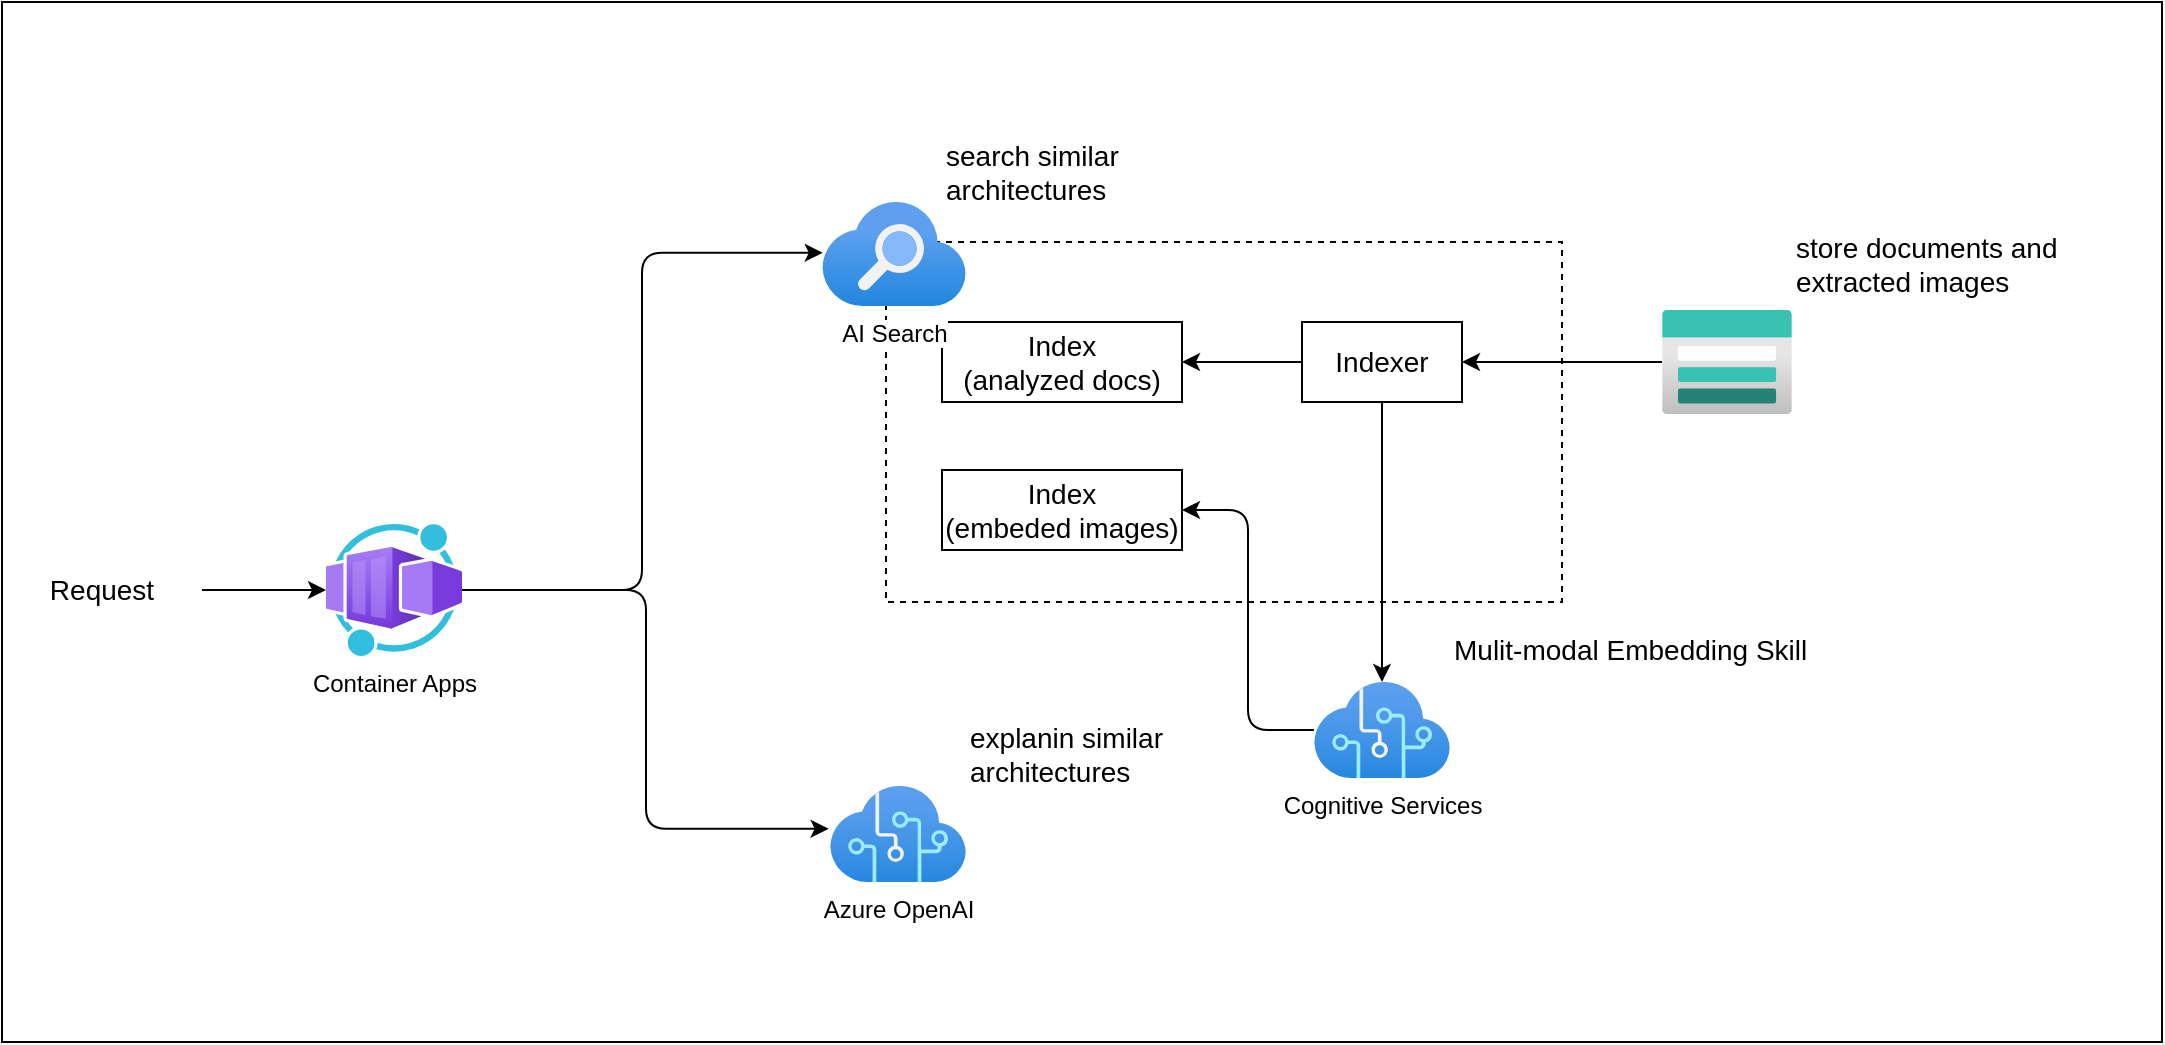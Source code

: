<mxfile>
    <diagram id="31hxa-FI0dKbRcX7wDGP" name="Page-1">
        <mxGraphModel dx="892" dy="1128" grid="1" gridSize="10" guides="1" tooltips="1" connect="1" arrows="1" fold="1" page="1" pageScale="1" pageWidth="1169" pageHeight="827" math="0" shadow="0">
            <root>
                <mxCell id="0"/>
                <mxCell id="1" parent="0"/>
                <mxCell id="29" value="" style="rounded=0;whiteSpace=wrap;html=1;strokeColor=default;fontSize=14;fillColor=default;" parent="1" vertex="1">
                    <mxGeometry x="40" y="120" width="1080" height="520" as="geometry"/>
                </mxCell>
                <mxCell id="17" value="" style="rounded=0;whiteSpace=wrap;html=1;strokeColor=default;fontSize=14;dashed=1;fillColor=none;" parent="1" vertex="1">
                    <mxGeometry x="482" y="240" width="338" height="180" as="geometry"/>
                </mxCell>
                <mxCell id="20" style="edgeStyle=none;html=1;fontSize=14;" parent="1" source="2" target="8" edge="1">
                    <mxGeometry relative="1" as="geometry">
                        <mxPoint x="320" y="414" as="targetPoint"/>
                    </mxGeometry>
                </mxCell>
                <mxCell id="2" value="Request" style="text;html=1;strokeColor=none;fillColor=none;align=center;verticalAlign=middle;whiteSpace=wrap;rounded=0;fontSize=14;" parent="1" vertex="1">
                    <mxGeometry x="40" y="394" width="100" height="40" as="geometry"/>
                </mxCell>
                <mxCell id="21" style="edgeStyle=orthogonalEdgeStyle;html=1;fontSize=14;entryX=0.005;entryY=0.489;entryDx=0;entryDy=0;entryPerimeter=0;" parent="1" source="8" target="11" edge="1">
                    <mxGeometry relative="1" as="geometry">
                        <mxPoint x="382" y="370" as="targetPoint"/>
                    </mxGeometry>
                </mxCell>
                <mxCell id="25" style="edgeStyle=orthogonalEdgeStyle;html=1;entryX=-0.01;entryY=0.446;entryDx=0;entryDy=0;entryPerimeter=0;fontSize=14;" parent="1" source="8" target="10" edge="1">
                    <mxGeometry relative="1" as="geometry"/>
                </mxCell>
                <mxCell id="8" value="Container Apps" style="aspect=fixed;html=1;points=[];align=center;image;fontSize=12;image=img/lib/azure2/other/Worker_Container_App.svg;strokeColor=default;" parent="1" vertex="1">
                    <mxGeometry x="202" y="381" width="68" height="66" as="geometry"/>
                </mxCell>
                <mxCell id="10" value="Azure OpenAI" style="aspect=fixed;html=1;points=[];align=center;image;fontSize=12;image=img/lib/azure2/ai_machine_learning/Cognitive_Services.svg;strokeColor=default;" parent="1" vertex="1">
                    <mxGeometry x="454" y="512" width="68" height="48" as="geometry"/>
                </mxCell>
                <mxCell id="41" style="edgeStyle=none;html=1;entryX=1;entryY=0.5;entryDx=0;entryDy=0;fontSize=12;fontColor=default;" parent="1" source="12" target="18" edge="1">
                    <mxGeometry relative="1" as="geometry"/>
                </mxCell>
                <mxCell id="12" value="" style="aspect=fixed;html=1;points=[];align=center;image;fontSize=12;image=img/lib/azure2/storage/Storage_Accounts.svg;strokeColor=default;" parent="1" vertex="1">
                    <mxGeometry x="870" y="274" width="65" height="52" as="geometry"/>
                </mxCell>
                <mxCell id="14" value="search similar architectures" style="text;html=1;strokeColor=none;fillColor=none;align=left;verticalAlign=middle;whiteSpace=wrap;rounded=0;fontSize=14;" parent="1" vertex="1">
                    <mxGeometry x="510" y="190" width="130" height="30" as="geometry"/>
                </mxCell>
                <mxCell id="15" value="store documents and extracted images" style="text;html=1;strokeColor=none;fillColor=none;align=left;verticalAlign=middle;whiteSpace=wrap;rounded=0;fontSize=14;" parent="1" vertex="1">
                    <mxGeometry x="935" y="230" width="155" height="42" as="geometry"/>
                </mxCell>
                <mxCell id="16" value="explanin similar architectures" style="text;html=1;strokeColor=none;fillColor=none;align=left;verticalAlign=middle;whiteSpace=wrap;rounded=0;fontSize=14;" parent="1" vertex="1">
                    <mxGeometry x="522" y="480" width="130" height="32" as="geometry"/>
                </mxCell>
                <mxCell id="23" style="edgeStyle=orthogonalEdgeStyle;html=1;exitX=0;exitY=0.5;exitDx=0;exitDy=0;entryX=1;entryY=0.5;entryDx=0;entryDy=0;fontSize=14;" parent="1" source="18" target="19" edge="1">
                    <mxGeometry relative="1" as="geometry"/>
                </mxCell>
                <mxCell id="47" style="edgeStyle=none;html=1;" parent="1" source="18" target="35" edge="1">
                    <mxGeometry relative="1" as="geometry"/>
                </mxCell>
                <mxCell id="18" value="Indexer" style="rounded=0;whiteSpace=wrap;html=1;strokeColor=default;fontSize=14;fillColor=none;" parent="1" vertex="1">
                    <mxGeometry x="690" y="280" width="80" height="40" as="geometry"/>
                </mxCell>
                <mxCell id="19" value="Index&lt;br&gt;(analyzed docs)" style="rounded=0;whiteSpace=wrap;html=1;strokeColor=default;fontSize=14;fillColor=none;" parent="1" vertex="1">
                    <mxGeometry x="510" y="280" width="120" height="40" as="geometry"/>
                </mxCell>
                <mxCell id="11" value="AI Search" style="aspect=fixed;html=1;points=[];align=center;image;fontSize=12;image=img/lib/azure2/app_services/Search_Services.svg;strokeColor=default;" parent="1" vertex="1">
                    <mxGeometry x="450" y="220" width="72" height="52" as="geometry"/>
                </mxCell>
                <mxCell id="34" value="Index&lt;br&gt;(embeded images)" style="rounded=0;whiteSpace=wrap;html=1;strokeColor=default;fontSize=14;fillColor=none;" parent="1" vertex="1">
                    <mxGeometry x="510" y="354" width="120" height="40" as="geometry"/>
                </mxCell>
                <mxCell id="48" style="edgeStyle=orthogonalEdgeStyle;html=1;entryX=1;entryY=0.5;entryDx=0;entryDy=0;" parent="1" source="35" target="34" edge="1">
                    <mxGeometry relative="1" as="geometry"/>
                </mxCell>
                <mxCell id="35" value="Cognitive Services" style="aspect=fixed;html=1;points=[];align=center;image;fontSize=12;image=img/lib/azure2/ai_machine_learning/Cognitive_Services.svg;" parent="1" vertex="1">
                    <mxGeometry x="696" y="460" width="68" height="48" as="geometry"/>
                </mxCell>
                <mxCell id="46" value="Mulit-modal Embedding Skill" style="text;html=1;strokeColor=none;fillColor=none;align=left;verticalAlign=middle;whiteSpace=wrap;rounded=0;fontSize=14;" parent="1" vertex="1">
                    <mxGeometry x="764" y="428" width="192.5" height="32" as="geometry"/>
                </mxCell>
            </root>
        </mxGraphModel>
    </diagram>
</mxfile>